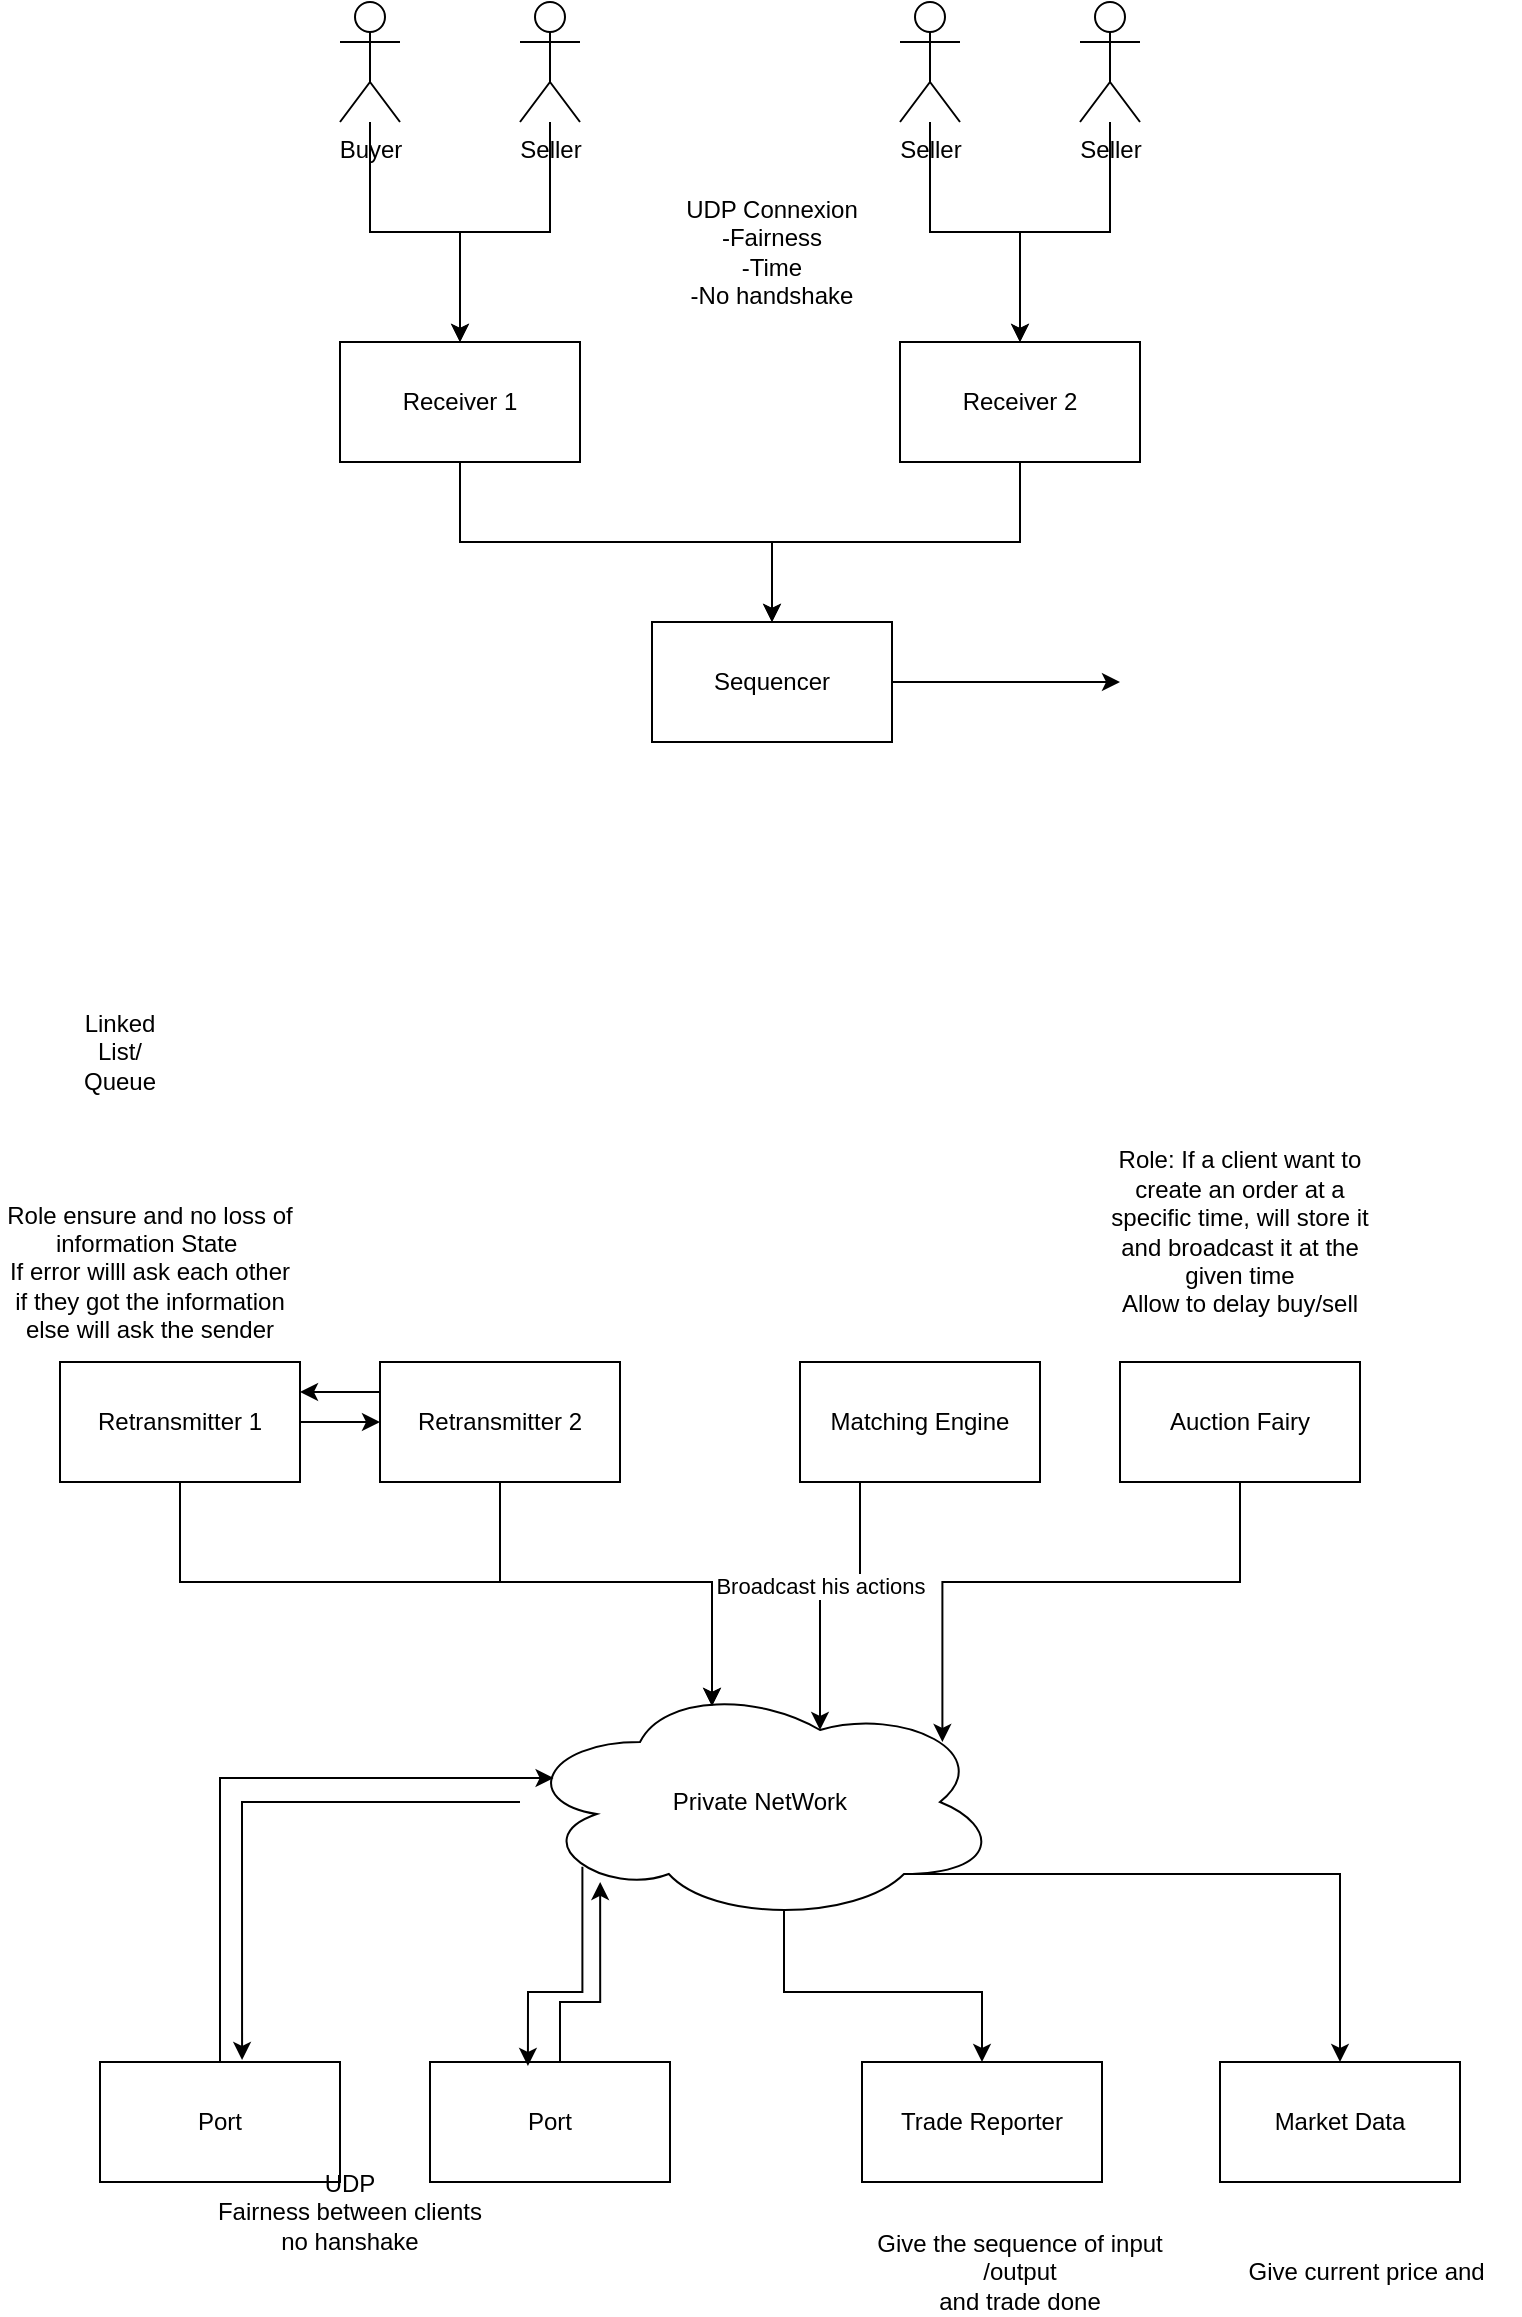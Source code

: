 <mxfile version="24.7.16">
  <diagram name="Page-1" id="GnK1inT208WR18thAfCj">
    <mxGraphModel dx="954" dy="606" grid="1" gridSize="10" guides="1" tooltips="1" connect="1" arrows="1" fold="1" page="1" pageScale="1" pageWidth="827" pageHeight="1169" math="0" shadow="0">
      <root>
        <mxCell id="0" />
        <mxCell id="1" parent="0" />
        <mxCell id="eZK-zR2VjhAOhGV-CHan-24" style="edgeStyle=orthogonalEdgeStyle;rounded=0;orthogonalLoop=1;jettySize=auto;html=1;entryX=0.5;entryY=0;entryDx=0;entryDy=0;exitX=0.5;exitY=1;exitDx=0;exitDy=0;" edge="1" parent="1" source="eZK-zR2VjhAOhGV-CHan-1" target="eZK-zR2VjhAOhGV-CHan-22">
          <mxGeometry relative="1" as="geometry">
            <mxPoint x="320" y="370" as="targetPoint" />
            <mxPoint x="320" y="260" as="sourcePoint" />
          </mxGeometry>
        </mxCell>
        <mxCell id="eZK-zR2VjhAOhGV-CHan-1" value="Receiver 1" style="rounded=0;whiteSpace=wrap;html=1;" vertex="1" parent="1">
          <mxGeometry x="200" y="230" width="120" height="60" as="geometry" />
        </mxCell>
        <mxCell id="eZK-zR2VjhAOhGV-CHan-7" style="edgeStyle=orthogonalEdgeStyle;rounded=0;orthogonalLoop=1;jettySize=auto;html=1;entryX=0.5;entryY=0;entryDx=0;entryDy=0;" edge="1" parent="1" source="eZK-zR2VjhAOhGV-CHan-2" target="eZK-zR2VjhAOhGV-CHan-1">
          <mxGeometry relative="1" as="geometry" />
        </mxCell>
        <mxCell id="eZK-zR2VjhAOhGV-CHan-2" value="Buyer" style="shape=umlActor;verticalLabelPosition=bottom;verticalAlign=top;html=1;outlineConnect=0;" vertex="1" parent="1">
          <mxGeometry x="200" y="60" width="30" height="60" as="geometry" />
        </mxCell>
        <mxCell id="eZK-zR2VjhAOhGV-CHan-9" style="edgeStyle=orthogonalEdgeStyle;rounded=0;orthogonalLoop=1;jettySize=auto;html=1;entryX=0.5;entryY=0;entryDx=0;entryDy=0;" edge="1" parent="1" source="eZK-zR2VjhAOhGV-CHan-3" target="eZK-zR2VjhAOhGV-CHan-4">
          <mxGeometry relative="1" as="geometry" />
        </mxCell>
        <mxCell id="eZK-zR2VjhAOhGV-CHan-3" value="Seller" style="shape=umlActor;verticalLabelPosition=bottom;verticalAlign=top;html=1;outlineConnect=0;" vertex="1" parent="1">
          <mxGeometry x="480" y="60" width="30" height="60" as="geometry" />
        </mxCell>
        <mxCell id="eZK-zR2VjhAOhGV-CHan-16" style="edgeStyle=orthogonalEdgeStyle;rounded=0;orthogonalLoop=1;jettySize=auto;html=1;exitX=0.5;exitY=1;exitDx=0;exitDy=0;entryX=0.5;entryY=0;entryDx=0;entryDy=0;" edge="1" parent="1" source="eZK-zR2VjhAOhGV-CHan-4" target="eZK-zR2VjhAOhGV-CHan-22">
          <mxGeometry relative="1" as="geometry">
            <mxPoint x="401" y="350" as="targetPoint" />
          </mxGeometry>
        </mxCell>
        <mxCell id="eZK-zR2VjhAOhGV-CHan-4" value="Receiver 2" style="rounded=0;whiteSpace=wrap;html=1;" vertex="1" parent="1">
          <mxGeometry x="480" y="230" width="120" height="60" as="geometry" />
        </mxCell>
        <mxCell id="eZK-zR2VjhAOhGV-CHan-10" value="" style="edgeStyle=orthogonalEdgeStyle;rounded=0;orthogonalLoop=1;jettySize=auto;html=1;" edge="1" parent="1" source="eZK-zR2VjhAOhGV-CHan-5" target="eZK-zR2VjhAOhGV-CHan-4">
          <mxGeometry relative="1" as="geometry" />
        </mxCell>
        <mxCell id="eZK-zR2VjhAOhGV-CHan-5" value="Seller" style="shape=umlActor;verticalLabelPosition=bottom;verticalAlign=top;html=1;outlineConnect=0;" vertex="1" parent="1">
          <mxGeometry x="570" y="60" width="30" height="60" as="geometry" />
        </mxCell>
        <mxCell id="eZK-zR2VjhAOhGV-CHan-8" value="" style="edgeStyle=orthogonalEdgeStyle;rounded=0;orthogonalLoop=1;jettySize=auto;html=1;" edge="1" parent="1" source="eZK-zR2VjhAOhGV-CHan-6" target="eZK-zR2VjhAOhGV-CHan-1">
          <mxGeometry relative="1" as="geometry" />
        </mxCell>
        <mxCell id="eZK-zR2VjhAOhGV-CHan-6" value="Seller" style="shape=umlActor;verticalLabelPosition=bottom;verticalAlign=top;html=1;outlineConnect=0;" vertex="1" parent="1">
          <mxGeometry x="290" y="60" width="30" height="60" as="geometry" />
        </mxCell>
        <mxCell id="eZK-zR2VjhAOhGV-CHan-15" value="UDP Connexion&lt;div&gt;-Fairness&lt;/div&gt;&lt;div&gt;-Time&lt;/div&gt;&lt;div&gt;-No handshake&lt;/div&gt;" style="text;html=1;align=center;verticalAlign=middle;whiteSpace=wrap;rounded=0;" vertex="1" parent="1">
          <mxGeometry x="371" y="150" width="90" height="70" as="geometry" />
        </mxCell>
        <mxCell id="eZK-zR2VjhAOhGV-CHan-17" value="Matching Engine" style="rounded=0;whiteSpace=wrap;html=1;" vertex="1" parent="1">
          <mxGeometry x="430" y="740" width="120" height="60" as="geometry" />
        </mxCell>
        <mxCell id="eZK-zR2VjhAOhGV-CHan-19" value="Linked List/ Queue" style="text;html=1;align=center;verticalAlign=middle;whiteSpace=wrap;rounded=0;" vertex="1" parent="1">
          <mxGeometry x="60" y="570" width="60" height="30" as="geometry" />
        </mxCell>
        <mxCell id="eZK-zR2VjhAOhGV-CHan-42" style="edgeStyle=orthogonalEdgeStyle;rounded=0;orthogonalLoop=1;jettySize=auto;html=1;exitX=0.55;exitY=0.95;exitDx=0;exitDy=0;exitPerimeter=0;" edge="1" parent="1" source="eZK-zR2VjhAOhGV-CHan-21" target="eZK-zR2VjhAOhGV-CHan-41">
          <mxGeometry relative="1" as="geometry" />
        </mxCell>
        <mxCell id="eZK-zR2VjhAOhGV-CHan-47" style="edgeStyle=orthogonalEdgeStyle;rounded=0;orthogonalLoop=1;jettySize=auto;html=1;exitX=0.8;exitY=0.8;exitDx=0;exitDy=0;exitPerimeter=0;entryX=0.5;entryY=0;entryDx=0;entryDy=0;" edge="1" parent="1" source="eZK-zR2VjhAOhGV-CHan-21" target="eZK-zR2VjhAOhGV-CHan-46">
          <mxGeometry relative="1" as="geometry" />
        </mxCell>
        <mxCell id="eZK-zR2VjhAOhGV-CHan-21" value="Private NetWork" style="ellipse;shape=cloud;whiteSpace=wrap;html=1;" vertex="1" parent="1">
          <mxGeometry x="290" y="900" width="240" height="120" as="geometry" />
        </mxCell>
        <mxCell id="eZK-zR2VjhAOhGV-CHan-25" style="edgeStyle=orthogonalEdgeStyle;rounded=0;orthogonalLoop=1;jettySize=auto;html=1;" edge="1" parent="1" source="eZK-zR2VjhAOhGV-CHan-22">
          <mxGeometry relative="1" as="geometry">
            <mxPoint x="590" y="400" as="targetPoint" />
          </mxGeometry>
        </mxCell>
        <mxCell id="eZK-zR2VjhAOhGV-CHan-22" value="Sequencer" style="rounded=0;whiteSpace=wrap;html=1;" vertex="1" parent="1">
          <mxGeometry x="356" y="370" width="120" height="60" as="geometry" />
        </mxCell>
        <mxCell id="eZK-zR2VjhAOhGV-CHan-33" style="edgeStyle=orthogonalEdgeStyle;rounded=0;orthogonalLoop=1;jettySize=auto;html=1;exitX=1;exitY=0.5;exitDx=0;exitDy=0;entryX=0;entryY=0.5;entryDx=0;entryDy=0;" edge="1" parent="1" source="eZK-zR2VjhAOhGV-CHan-26" target="eZK-zR2VjhAOhGV-CHan-27">
          <mxGeometry relative="1" as="geometry" />
        </mxCell>
        <mxCell id="eZK-zR2VjhAOhGV-CHan-26" value="Retransmitter 1" style="rounded=0;whiteSpace=wrap;html=1;" vertex="1" parent="1">
          <mxGeometry x="60" y="740" width="120" height="60" as="geometry" />
        </mxCell>
        <mxCell id="eZK-zR2VjhAOhGV-CHan-34" style="edgeStyle=orthogonalEdgeStyle;rounded=0;orthogonalLoop=1;jettySize=auto;html=1;exitX=0;exitY=0.25;exitDx=0;exitDy=0;entryX=1;entryY=0.25;entryDx=0;entryDy=0;" edge="1" parent="1" source="eZK-zR2VjhAOhGV-CHan-27" target="eZK-zR2VjhAOhGV-CHan-26">
          <mxGeometry relative="1" as="geometry" />
        </mxCell>
        <mxCell id="eZK-zR2VjhAOhGV-CHan-27" value="Retransmitter 2" style="rounded=0;whiteSpace=wrap;html=1;" vertex="1" parent="1">
          <mxGeometry x="220" y="740" width="120" height="60" as="geometry" />
        </mxCell>
        <mxCell id="eZK-zR2VjhAOhGV-CHan-29" style="edgeStyle=orthogonalEdgeStyle;rounded=0;orthogonalLoop=1;jettySize=auto;html=1;entryX=0.4;entryY=0.1;entryDx=0;entryDy=0;entryPerimeter=0;exitX=0.5;exitY=1;exitDx=0;exitDy=0;" edge="1" parent="1" source="eZK-zR2VjhAOhGV-CHan-26" target="eZK-zR2VjhAOhGV-CHan-21">
          <mxGeometry relative="1" as="geometry" />
        </mxCell>
        <mxCell id="eZK-zR2VjhAOhGV-CHan-30" style="edgeStyle=orthogonalEdgeStyle;rounded=0;orthogonalLoop=1;jettySize=auto;html=1;entryX=0.4;entryY=0.1;entryDx=0;entryDy=0;entryPerimeter=0;" edge="1" parent="1" source="eZK-zR2VjhAOhGV-CHan-27" target="eZK-zR2VjhAOhGV-CHan-21">
          <mxGeometry relative="1" as="geometry" />
        </mxCell>
        <mxCell id="eZK-zR2VjhAOhGV-CHan-32" value="Role ensure and no loss of information State&amp;nbsp;&lt;div&gt;If error willl ask each other if they got the information else will ask the sender&lt;/div&gt;" style="text;html=1;align=center;verticalAlign=middle;whiteSpace=wrap;rounded=0;" vertex="1" parent="1">
          <mxGeometry x="30" y="680" width="150" height="30" as="geometry" />
        </mxCell>
        <mxCell id="eZK-zR2VjhAOhGV-CHan-35" value="Broadcast his actions" style="edgeStyle=orthogonalEdgeStyle;rounded=0;orthogonalLoop=1;jettySize=auto;html=1;entryX=0.625;entryY=0.2;entryDx=0;entryDy=0;entryPerimeter=0;" edge="1" parent="1" source="eZK-zR2VjhAOhGV-CHan-17" target="eZK-zR2VjhAOhGV-CHan-21">
          <mxGeometry relative="1" as="geometry">
            <Array as="points">
              <mxPoint x="460" y="850" />
              <mxPoint x="440" y="850" />
            </Array>
          </mxGeometry>
        </mxCell>
        <mxCell id="eZK-zR2VjhAOhGV-CHan-37" value="Port" style="rounded=0;whiteSpace=wrap;html=1;" vertex="1" parent="1">
          <mxGeometry x="80" y="1090" width="120" height="60" as="geometry" />
        </mxCell>
        <mxCell id="eZK-zR2VjhAOhGV-CHan-38" value="Port" style="rounded=0;whiteSpace=wrap;html=1;" vertex="1" parent="1">
          <mxGeometry x="245" y="1090" width="120" height="60" as="geometry" />
        </mxCell>
        <mxCell id="eZK-zR2VjhAOhGV-CHan-41" value="Trade Reporter" style="rounded=0;whiteSpace=wrap;html=1;" vertex="1" parent="1">
          <mxGeometry x="461" y="1090" width="120" height="60" as="geometry" />
        </mxCell>
        <mxCell id="eZK-zR2VjhAOhGV-CHan-43" value="Auction Fairy" style="rounded=0;whiteSpace=wrap;html=1;" vertex="1" parent="1">
          <mxGeometry x="590" y="740" width="120" height="60" as="geometry" />
        </mxCell>
        <mxCell id="eZK-zR2VjhAOhGV-CHan-44" style="edgeStyle=orthogonalEdgeStyle;rounded=0;orthogonalLoop=1;jettySize=auto;html=1;entryX=0.88;entryY=0.25;entryDx=0;entryDy=0;entryPerimeter=0;exitX=0.5;exitY=1;exitDx=0;exitDy=0;" edge="1" parent="1" source="eZK-zR2VjhAOhGV-CHan-43" target="eZK-zR2VjhAOhGV-CHan-21">
          <mxGeometry relative="1" as="geometry" />
        </mxCell>
        <mxCell id="eZK-zR2VjhAOhGV-CHan-45" value="Role: If a client want to create an order at a specific time, will store it and broadcast it at the given time&lt;div&gt;Allow to delay buy/sell&lt;/div&gt;" style="text;html=1;align=center;verticalAlign=middle;whiteSpace=wrap;rounded=0;" vertex="1" parent="1">
          <mxGeometry x="575" y="660" width="150" height="30" as="geometry" />
        </mxCell>
        <mxCell id="eZK-zR2VjhAOhGV-CHan-46" value="Market Data" style="rounded=0;whiteSpace=wrap;html=1;" vertex="1" parent="1">
          <mxGeometry x="640" y="1090" width="120" height="60" as="geometry" />
        </mxCell>
        <mxCell id="eZK-zR2VjhAOhGV-CHan-48" style="edgeStyle=orthogonalEdgeStyle;rounded=0;orthogonalLoop=1;jettySize=auto;html=1;entryX=0.07;entryY=0.4;entryDx=0;entryDy=0;entryPerimeter=0;" edge="1" parent="1" source="eZK-zR2VjhAOhGV-CHan-37" target="eZK-zR2VjhAOhGV-CHan-21">
          <mxGeometry relative="1" as="geometry">
            <Array as="points">
              <mxPoint x="140" y="948" />
            </Array>
          </mxGeometry>
        </mxCell>
        <mxCell id="eZK-zR2VjhAOhGV-CHan-49" style="edgeStyle=orthogonalEdgeStyle;rounded=0;orthogonalLoop=1;jettySize=auto;html=1;entryX=0.592;entryY=-0.017;entryDx=0;entryDy=0;entryPerimeter=0;" edge="1" parent="1" source="eZK-zR2VjhAOhGV-CHan-21" target="eZK-zR2VjhAOhGV-CHan-37">
          <mxGeometry relative="1" as="geometry" />
        </mxCell>
        <mxCell id="eZK-zR2VjhAOhGV-CHan-50" style="edgeStyle=orthogonalEdgeStyle;rounded=0;orthogonalLoop=1;jettySize=auto;html=1;entryX=0.167;entryY=0.833;entryDx=0;entryDy=0;entryPerimeter=0;" edge="1" parent="1" source="eZK-zR2VjhAOhGV-CHan-38" target="eZK-zR2VjhAOhGV-CHan-21">
          <mxGeometry relative="1" as="geometry">
            <Array as="points">
              <mxPoint x="310" y="1060" />
              <mxPoint x="330" y="1060" />
            </Array>
          </mxGeometry>
        </mxCell>
        <mxCell id="eZK-zR2VjhAOhGV-CHan-51" style="edgeStyle=orthogonalEdgeStyle;rounded=0;orthogonalLoop=1;jettySize=auto;html=1;exitX=0.13;exitY=0.77;exitDx=0;exitDy=0;exitPerimeter=0;entryX=0.408;entryY=0.033;entryDx=0;entryDy=0;entryPerimeter=0;" edge="1" parent="1" source="eZK-zR2VjhAOhGV-CHan-21" target="eZK-zR2VjhAOhGV-CHan-38">
          <mxGeometry relative="1" as="geometry" />
        </mxCell>
        <mxCell id="eZK-zR2VjhAOhGV-CHan-52" value="Give the sequence of input /output&lt;div&gt;and trade done&lt;/div&gt;" style="text;html=1;align=center;verticalAlign=middle;whiteSpace=wrap;rounded=0;" vertex="1" parent="1">
          <mxGeometry x="465" y="1180" width="150" height="30" as="geometry" />
        </mxCell>
        <mxCell id="eZK-zR2VjhAOhGV-CHan-53" value="Give current price and&amp;nbsp;" style="text;html=1;align=center;verticalAlign=middle;whiteSpace=wrap;rounded=0;" vertex="1" parent="1">
          <mxGeometry x="640" y="1180" width="150" height="30" as="geometry" />
        </mxCell>
        <mxCell id="eZK-zR2VjhAOhGV-CHan-54" value="UDP&lt;div&gt;Fairness between clients&lt;/div&gt;&lt;div&gt;no hanshake&lt;/div&gt;" style="text;html=1;align=center;verticalAlign=middle;whiteSpace=wrap;rounded=0;" vertex="1" parent="1">
          <mxGeometry x="130" y="1150" width="150" height="30" as="geometry" />
        </mxCell>
      </root>
    </mxGraphModel>
  </diagram>
</mxfile>
